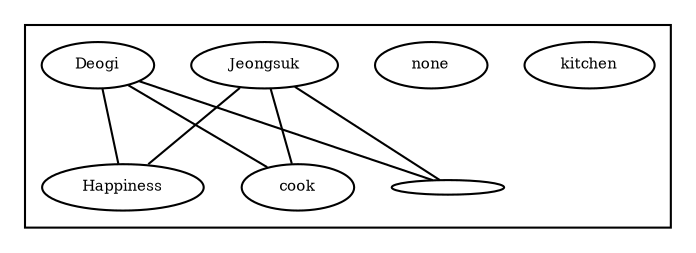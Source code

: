 graph G {
	graph [dpi=300 rankdir=TB rotate=0 size="5,5"]
	node [fontsize=7 height=0.1]
	edge [fontsize=7]
	subgraph clusterE {
		kitchen
		none
		Jeongsuk
		cook
		""
		Happiness
		Jeongsuk -- cook
		Jeongsuk -- ""
		Jeongsuk -- Happiness
		Deogi
		cook
		""
		Happiness
		Deogi -- cook
		Deogi -- ""
		Deogi -- Happiness
	}
}
